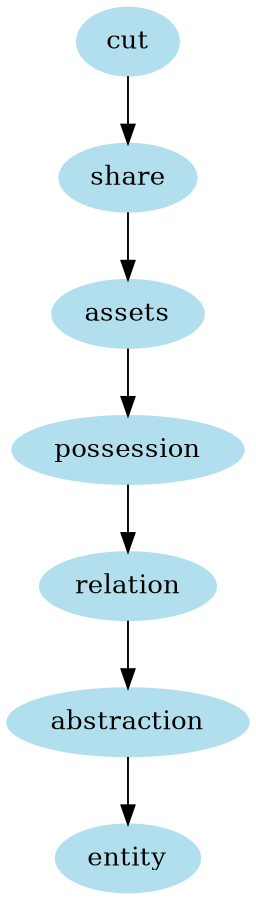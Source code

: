 digraph unix {
	node [color=lightblue2 style=filled]
	size="6,6"
	cut -> share
	share -> assets
	assets -> possession
	possession -> relation
	relation -> abstraction
	abstraction -> entity
}
